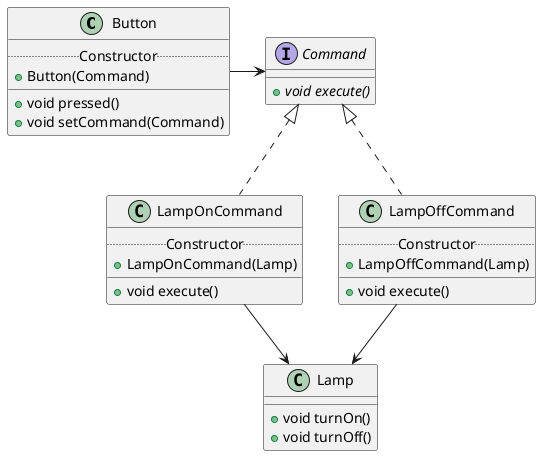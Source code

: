@startuml

class Button {
    .. Constructor ..
    + Button(Command)
    __
    + void pressed()
    + void setCommand(Command)
}

interface Command {
    + {abstract} void execute()
}

class LampOnCommand implements Command {
    .. Constructor ..
    + LampOnCommand(Lamp)
    __
    + void execute()
}

class LampOffCommand implements Command {
    .. Constructor ..
    + LampOffCommand(Lamp)
    __
    + void execute()
}

class Lamp {
    + void turnOn()
    + void turnOff()
}

Button -right-> Command
LampOnCommand --> Lamp
LampOffCommand --> Lamp


@enduml